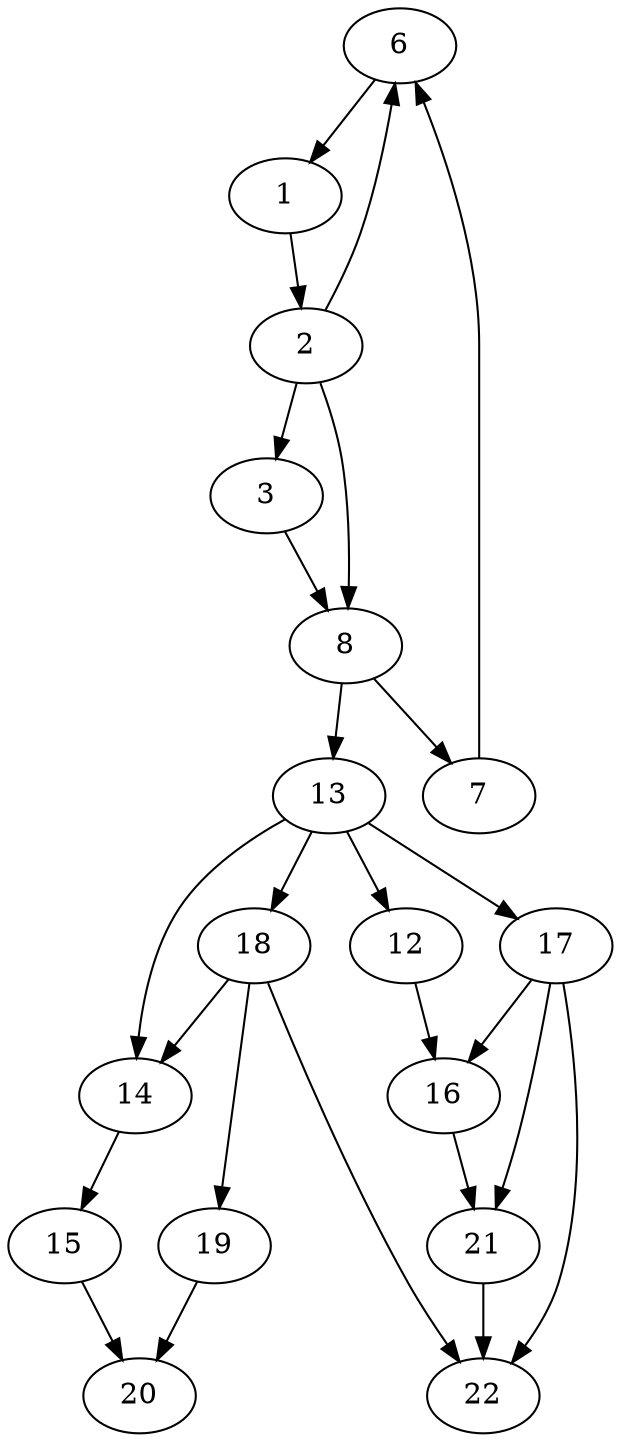 digraph A{
6 -> 1;
1 -> 2;
2 -> 3;
2 -> 6;
7 -> 6;
8 -> 7;
3 -> 8;
2 -> 8;
13 -> 12;
8 -> 13;
13 -> 14;
18 -> 14;
14 -> 15;
12 -> 16;
17 -> 16;
13 -> 17;
13 -> 18;
18 -> 19;
19 -> 20;
15 -> 20;
16 -> 21;
17 -> 21;
21 -> 22;
17 -> 22;
18 -> 22;
}
